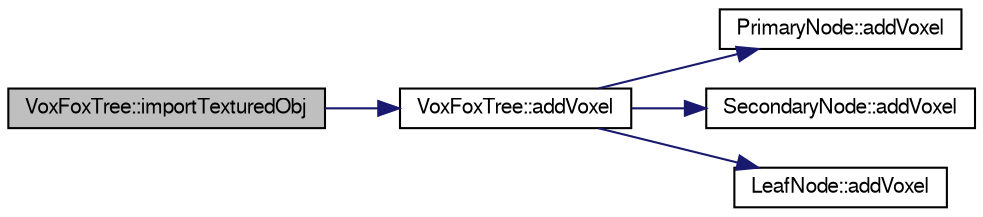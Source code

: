 digraph "VoxFoxTree::importTexturedObj"
{
  edge [fontname="FreeSans",fontsize="10",labelfontname="FreeSans",labelfontsize="10"];
  node [fontname="FreeSans",fontsize="10",shape=record];
  rankdir="LR";
  Node1 [label="VoxFoxTree::importTexturedObj",height=0.2,width=0.4,color="black", fillcolor="grey75", style="filled", fontcolor="black"];
  Node1 -> Node2 [color="midnightblue",fontsize="10",style="solid",fontname="FreeSans"];
  Node2 [label="VoxFoxTree::addVoxel",height=0.2,width=0.4,color="black", fillcolor="white", style="filled",URL="$class_vox_fox_tree.html#a047039c5f856878b156d083c1743b342",tooltip="addVoxel adds Voxel at specified _position to VoxFoxTree "];
  Node2 -> Node3 [color="midnightblue",fontsize="10",style="solid",fontname="FreeSans"];
  Node3 [label="PrimaryNode::addVoxel",height=0.2,width=0.4,color="black", fillcolor="white", style="filled",URL="$class_primary_node.html#a585f60de0e9cd28fcbe0fe5d75c26ad3",tooltip="addVoxel tries to add voxel to the PrimaryNode "];
  Node2 -> Node4 [color="midnightblue",fontsize="10",style="solid",fontname="FreeSans"];
  Node4 [label="SecondaryNode::addVoxel",height=0.2,width=0.4,color="black", fillcolor="white", style="filled",URL="$class_secondary_node.html#ab7323e7b8bca4d20290e72644aa4f046",tooltip="addVoxel tries to add voxel to the SecondaryNode "];
  Node2 -> Node5 [color="midnightblue",fontsize="10",style="solid",fontname="FreeSans"];
  Node5 [label="LeafNode::addVoxel",height=0.2,width=0.4,color="black", fillcolor="white", style="filled",URL="$class_leaf_node.html#a3feb48636636e59b85652875e1cbcb5d",tooltip="addVoxel adds Voxel at specified _position to LeafNode "];
}
